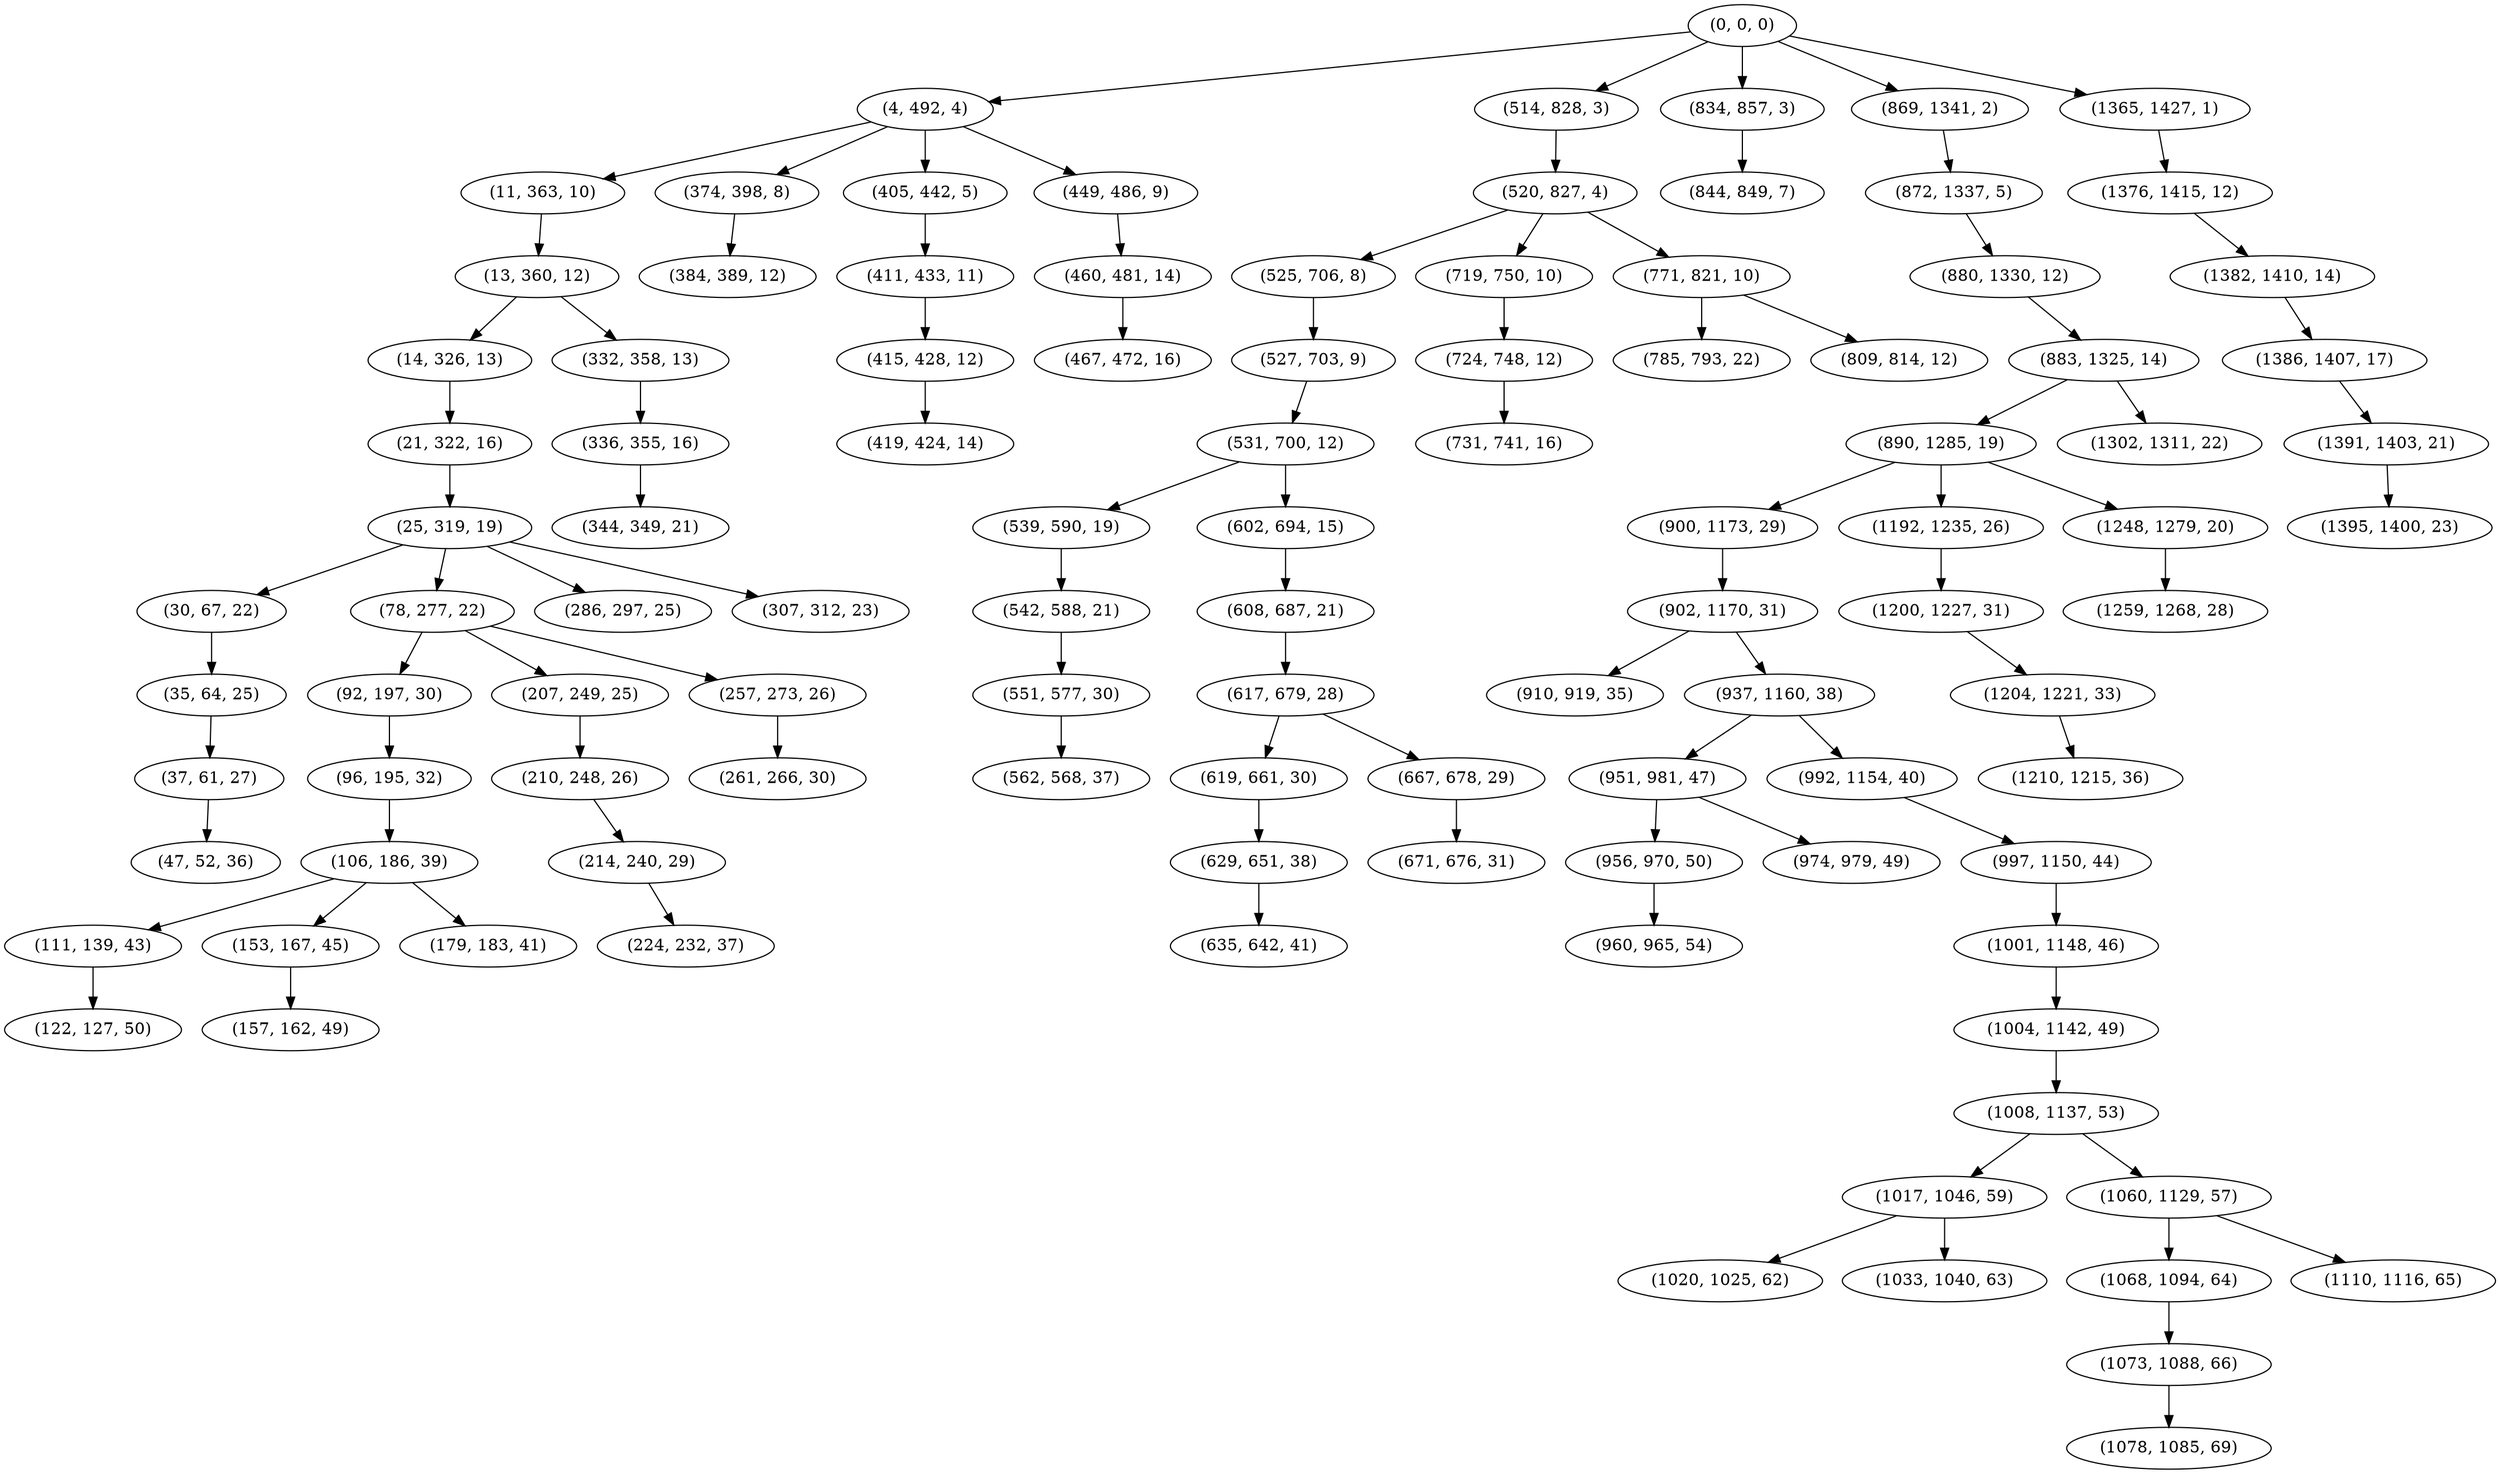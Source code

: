 digraph tree {
    "(0, 0, 0)";
    "(4, 492, 4)";
    "(11, 363, 10)";
    "(13, 360, 12)";
    "(14, 326, 13)";
    "(21, 322, 16)";
    "(25, 319, 19)";
    "(30, 67, 22)";
    "(35, 64, 25)";
    "(37, 61, 27)";
    "(47, 52, 36)";
    "(78, 277, 22)";
    "(92, 197, 30)";
    "(96, 195, 32)";
    "(106, 186, 39)";
    "(111, 139, 43)";
    "(122, 127, 50)";
    "(153, 167, 45)";
    "(157, 162, 49)";
    "(179, 183, 41)";
    "(207, 249, 25)";
    "(210, 248, 26)";
    "(214, 240, 29)";
    "(224, 232, 37)";
    "(257, 273, 26)";
    "(261, 266, 30)";
    "(286, 297, 25)";
    "(307, 312, 23)";
    "(332, 358, 13)";
    "(336, 355, 16)";
    "(344, 349, 21)";
    "(374, 398, 8)";
    "(384, 389, 12)";
    "(405, 442, 5)";
    "(411, 433, 11)";
    "(415, 428, 12)";
    "(419, 424, 14)";
    "(449, 486, 9)";
    "(460, 481, 14)";
    "(467, 472, 16)";
    "(514, 828, 3)";
    "(520, 827, 4)";
    "(525, 706, 8)";
    "(527, 703, 9)";
    "(531, 700, 12)";
    "(539, 590, 19)";
    "(542, 588, 21)";
    "(551, 577, 30)";
    "(562, 568, 37)";
    "(602, 694, 15)";
    "(608, 687, 21)";
    "(617, 679, 28)";
    "(619, 661, 30)";
    "(629, 651, 38)";
    "(635, 642, 41)";
    "(667, 678, 29)";
    "(671, 676, 31)";
    "(719, 750, 10)";
    "(724, 748, 12)";
    "(731, 741, 16)";
    "(771, 821, 10)";
    "(785, 793, 22)";
    "(809, 814, 12)";
    "(834, 857, 3)";
    "(844, 849, 7)";
    "(869, 1341, 2)";
    "(872, 1337, 5)";
    "(880, 1330, 12)";
    "(883, 1325, 14)";
    "(890, 1285, 19)";
    "(900, 1173, 29)";
    "(902, 1170, 31)";
    "(910, 919, 35)";
    "(937, 1160, 38)";
    "(951, 981, 47)";
    "(956, 970, 50)";
    "(960, 965, 54)";
    "(974, 979, 49)";
    "(992, 1154, 40)";
    "(997, 1150, 44)";
    "(1001, 1148, 46)";
    "(1004, 1142, 49)";
    "(1008, 1137, 53)";
    "(1017, 1046, 59)";
    "(1020, 1025, 62)";
    "(1033, 1040, 63)";
    "(1060, 1129, 57)";
    "(1068, 1094, 64)";
    "(1073, 1088, 66)";
    "(1078, 1085, 69)";
    "(1110, 1116, 65)";
    "(1192, 1235, 26)";
    "(1200, 1227, 31)";
    "(1204, 1221, 33)";
    "(1210, 1215, 36)";
    "(1248, 1279, 20)";
    "(1259, 1268, 28)";
    "(1302, 1311, 22)";
    "(1365, 1427, 1)";
    "(1376, 1415, 12)";
    "(1382, 1410, 14)";
    "(1386, 1407, 17)";
    "(1391, 1403, 21)";
    "(1395, 1400, 23)";
    "(0, 0, 0)" -> "(4, 492, 4)";
    "(0, 0, 0)" -> "(514, 828, 3)";
    "(0, 0, 0)" -> "(834, 857, 3)";
    "(0, 0, 0)" -> "(869, 1341, 2)";
    "(0, 0, 0)" -> "(1365, 1427, 1)";
    "(4, 492, 4)" -> "(11, 363, 10)";
    "(4, 492, 4)" -> "(374, 398, 8)";
    "(4, 492, 4)" -> "(405, 442, 5)";
    "(4, 492, 4)" -> "(449, 486, 9)";
    "(11, 363, 10)" -> "(13, 360, 12)";
    "(13, 360, 12)" -> "(14, 326, 13)";
    "(13, 360, 12)" -> "(332, 358, 13)";
    "(14, 326, 13)" -> "(21, 322, 16)";
    "(21, 322, 16)" -> "(25, 319, 19)";
    "(25, 319, 19)" -> "(30, 67, 22)";
    "(25, 319, 19)" -> "(78, 277, 22)";
    "(25, 319, 19)" -> "(286, 297, 25)";
    "(25, 319, 19)" -> "(307, 312, 23)";
    "(30, 67, 22)" -> "(35, 64, 25)";
    "(35, 64, 25)" -> "(37, 61, 27)";
    "(37, 61, 27)" -> "(47, 52, 36)";
    "(78, 277, 22)" -> "(92, 197, 30)";
    "(78, 277, 22)" -> "(207, 249, 25)";
    "(78, 277, 22)" -> "(257, 273, 26)";
    "(92, 197, 30)" -> "(96, 195, 32)";
    "(96, 195, 32)" -> "(106, 186, 39)";
    "(106, 186, 39)" -> "(111, 139, 43)";
    "(106, 186, 39)" -> "(153, 167, 45)";
    "(106, 186, 39)" -> "(179, 183, 41)";
    "(111, 139, 43)" -> "(122, 127, 50)";
    "(153, 167, 45)" -> "(157, 162, 49)";
    "(207, 249, 25)" -> "(210, 248, 26)";
    "(210, 248, 26)" -> "(214, 240, 29)";
    "(214, 240, 29)" -> "(224, 232, 37)";
    "(257, 273, 26)" -> "(261, 266, 30)";
    "(332, 358, 13)" -> "(336, 355, 16)";
    "(336, 355, 16)" -> "(344, 349, 21)";
    "(374, 398, 8)" -> "(384, 389, 12)";
    "(405, 442, 5)" -> "(411, 433, 11)";
    "(411, 433, 11)" -> "(415, 428, 12)";
    "(415, 428, 12)" -> "(419, 424, 14)";
    "(449, 486, 9)" -> "(460, 481, 14)";
    "(460, 481, 14)" -> "(467, 472, 16)";
    "(514, 828, 3)" -> "(520, 827, 4)";
    "(520, 827, 4)" -> "(525, 706, 8)";
    "(520, 827, 4)" -> "(719, 750, 10)";
    "(520, 827, 4)" -> "(771, 821, 10)";
    "(525, 706, 8)" -> "(527, 703, 9)";
    "(527, 703, 9)" -> "(531, 700, 12)";
    "(531, 700, 12)" -> "(539, 590, 19)";
    "(531, 700, 12)" -> "(602, 694, 15)";
    "(539, 590, 19)" -> "(542, 588, 21)";
    "(542, 588, 21)" -> "(551, 577, 30)";
    "(551, 577, 30)" -> "(562, 568, 37)";
    "(602, 694, 15)" -> "(608, 687, 21)";
    "(608, 687, 21)" -> "(617, 679, 28)";
    "(617, 679, 28)" -> "(619, 661, 30)";
    "(617, 679, 28)" -> "(667, 678, 29)";
    "(619, 661, 30)" -> "(629, 651, 38)";
    "(629, 651, 38)" -> "(635, 642, 41)";
    "(667, 678, 29)" -> "(671, 676, 31)";
    "(719, 750, 10)" -> "(724, 748, 12)";
    "(724, 748, 12)" -> "(731, 741, 16)";
    "(771, 821, 10)" -> "(785, 793, 22)";
    "(771, 821, 10)" -> "(809, 814, 12)";
    "(834, 857, 3)" -> "(844, 849, 7)";
    "(869, 1341, 2)" -> "(872, 1337, 5)";
    "(872, 1337, 5)" -> "(880, 1330, 12)";
    "(880, 1330, 12)" -> "(883, 1325, 14)";
    "(883, 1325, 14)" -> "(890, 1285, 19)";
    "(883, 1325, 14)" -> "(1302, 1311, 22)";
    "(890, 1285, 19)" -> "(900, 1173, 29)";
    "(890, 1285, 19)" -> "(1192, 1235, 26)";
    "(890, 1285, 19)" -> "(1248, 1279, 20)";
    "(900, 1173, 29)" -> "(902, 1170, 31)";
    "(902, 1170, 31)" -> "(910, 919, 35)";
    "(902, 1170, 31)" -> "(937, 1160, 38)";
    "(937, 1160, 38)" -> "(951, 981, 47)";
    "(937, 1160, 38)" -> "(992, 1154, 40)";
    "(951, 981, 47)" -> "(956, 970, 50)";
    "(951, 981, 47)" -> "(974, 979, 49)";
    "(956, 970, 50)" -> "(960, 965, 54)";
    "(992, 1154, 40)" -> "(997, 1150, 44)";
    "(997, 1150, 44)" -> "(1001, 1148, 46)";
    "(1001, 1148, 46)" -> "(1004, 1142, 49)";
    "(1004, 1142, 49)" -> "(1008, 1137, 53)";
    "(1008, 1137, 53)" -> "(1017, 1046, 59)";
    "(1008, 1137, 53)" -> "(1060, 1129, 57)";
    "(1017, 1046, 59)" -> "(1020, 1025, 62)";
    "(1017, 1046, 59)" -> "(1033, 1040, 63)";
    "(1060, 1129, 57)" -> "(1068, 1094, 64)";
    "(1060, 1129, 57)" -> "(1110, 1116, 65)";
    "(1068, 1094, 64)" -> "(1073, 1088, 66)";
    "(1073, 1088, 66)" -> "(1078, 1085, 69)";
    "(1192, 1235, 26)" -> "(1200, 1227, 31)";
    "(1200, 1227, 31)" -> "(1204, 1221, 33)";
    "(1204, 1221, 33)" -> "(1210, 1215, 36)";
    "(1248, 1279, 20)" -> "(1259, 1268, 28)";
    "(1365, 1427, 1)" -> "(1376, 1415, 12)";
    "(1376, 1415, 12)" -> "(1382, 1410, 14)";
    "(1382, 1410, 14)" -> "(1386, 1407, 17)";
    "(1386, 1407, 17)" -> "(1391, 1403, 21)";
    "(1391, 1403, 21)" -> "(1395, 1400, 23)";
}
